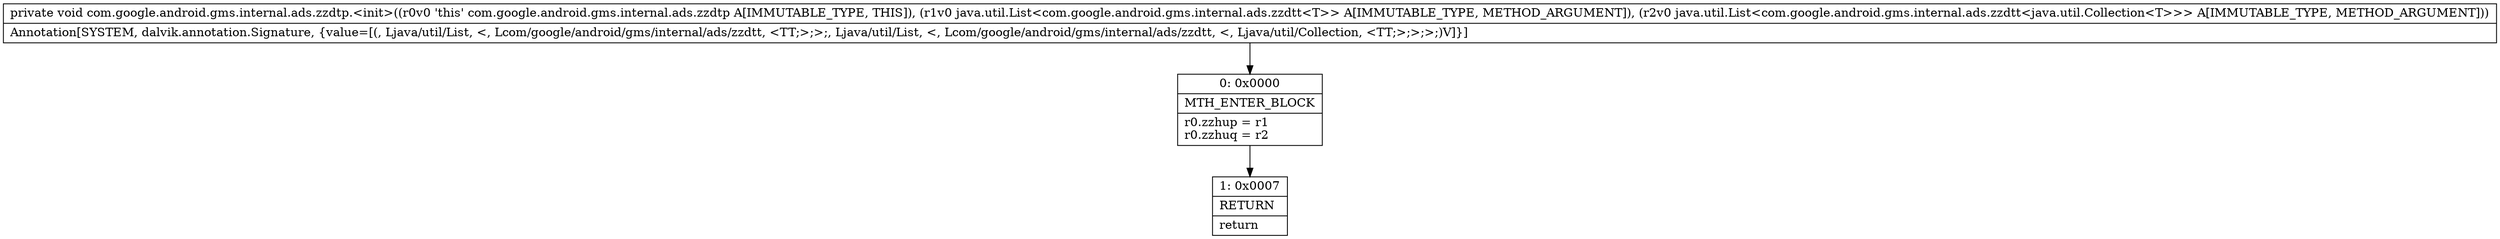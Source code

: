 digraph "CFG forcom.google.android.gms.internal.ads.zzdtp.\<init\>(Ljava\/util\/List;Ljava\/util\/List;)V" {
Node_0 [shape=record,label="{0\:\ 0x0000|MTH_ENTER_BLOCK\l|r0.zzhup = r1\lr0.zzhuq = r2\l}"];
Node_1 [shape=record,label="{1\:\ 0x0007|RETURN\l|return\l}"];
MethodNode[shape=record,label="{private void com.google.android.gms.internal.ads.zzdtp.\<init\>((r0v0 'this' com.google.android.gms.internal.ads.zzdtp A[IMMUTABLE_TYPE, THIS]), (r1v0 java.util.List\<com.google.android.gms.internal.ads.zzdtt\<T\>\> A[IMMUTABLE_TYPE, METHOD_ARGUMENT]), (r2v0 java.util.List\<com.google.android.gms.internal.ads.zzdtt\<java.util.Collection\<T\>\>\> A[IMMUTABLE_TYPE, METHOD_ARGUMENT]))  | Annotation[SYSTEM, dalvik.annotation.Signature, \{value=[(, Ljava\/util\/List, \<, Lcom\/google\/android\/gms\/internal\/ads\/zzdtt, \<TT;\>;\>;, Ljava\/util\/List, \<, Lcom\/google\/android\/gms\/internal\/ads\/zzdtt, \<, Ljava\/util\/Collection, \<TT;\>;\>;\>;)V]\}]\l}"];
MethodNode -> Node_0;
Node_0 -> Node_1;
}

